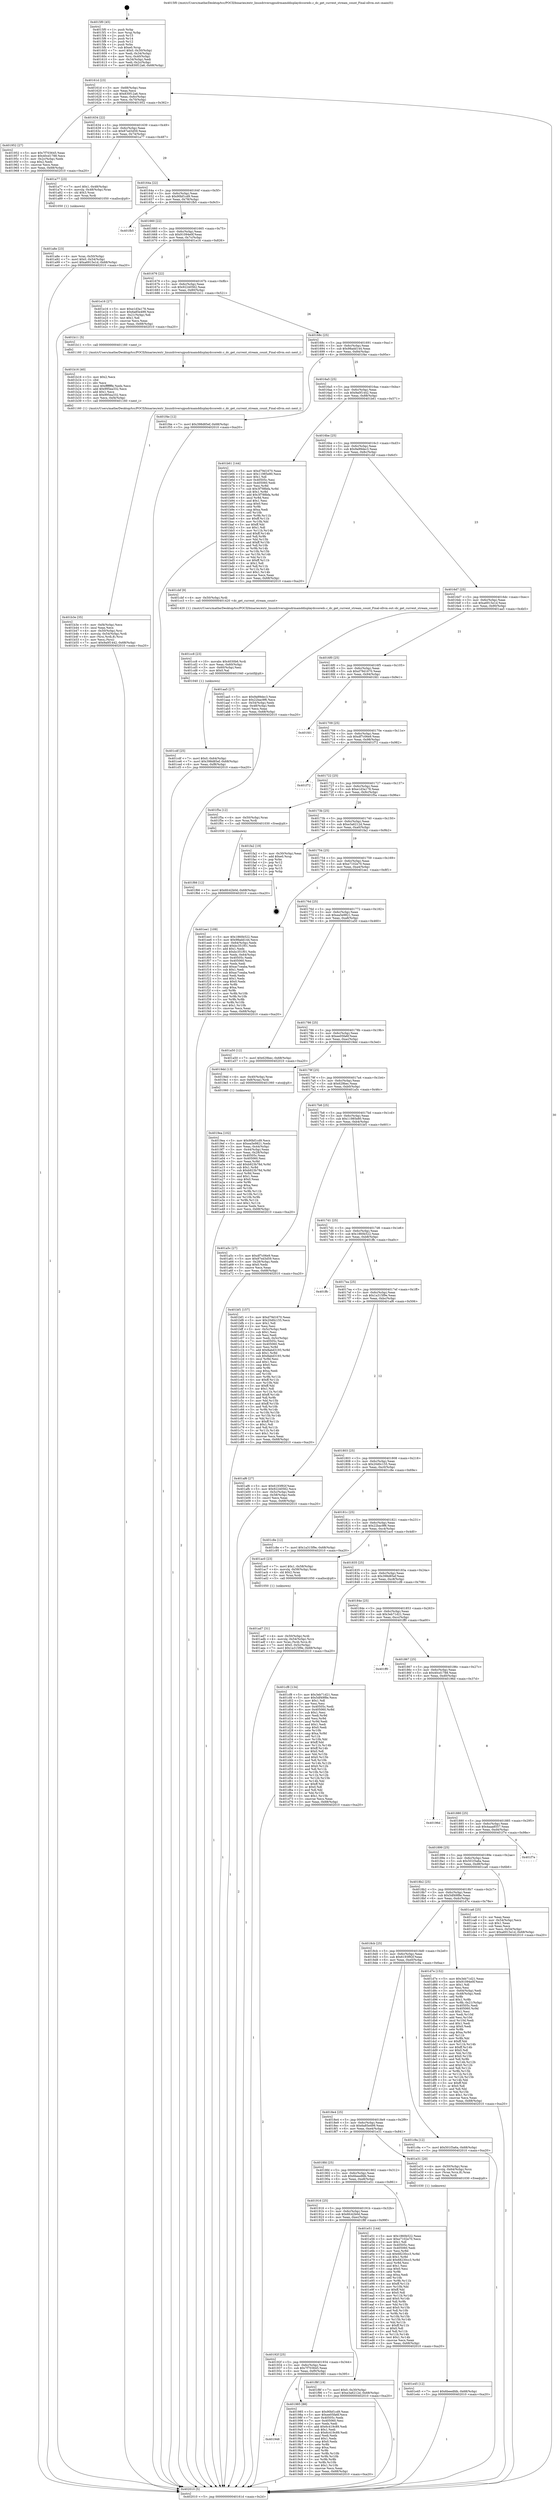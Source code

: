 digraph "0x4015f0" {
  label = "0x4015f0 (/mnt/c/Users/mathe/Desktop/tcc/POCII/binaries/extr_linuxdriversgpudrmamddisplaydccoredc.c_dc_get_current_stream_count_Final-ollvm.out::main(0))"
  labelloc = "t"
  node[shape=record]

  Entry [label="",width=0.3,height=0.3,shape=circle,fillcolor=black,style=filled]
  "0x40161d" [label="{
     0x40161d [23]\l
     | [instrs]\l
     &nbsp;&nbsp;0x40161d \<+3\>: mov -0x68(%rbp),%eax\l
     &nbsp;&nbsp;0x401620 \<+2\>: mov %eax,%ecx\l
     &nbsp;&nbsp;0x401622 \<+6\>: sub $0x830f12a6,%ecx\l
     &nbsp;&nbsp;0x401628 \<+3\>: mov %eax,-0x6c(%rbp)\l
     &nbsp;&nbsp;0x40162b \<+3\>: mov %ecx,-0x70(%rbp)\l
     &nbsp;&nbsp;0x40162e \<+6\>: je 0000000000401952 \<main+0x362\>\l
  }"]
  "0x401952" [label="{
     0x401952 [27]\l
     | [instrs]\l
     &nbsp;&nbsp;0x401952 \<+5\>: mov $0x7f703645,%eax\l
     &nbsp;&nbsp;0x401957 \<+5\>: mov $0x40cd1788,%ecx\l
     &nbsp;&nbsp;0x40195c \<+3\>: mov -0x2c(%rbp),%edx\l
     &nbsp;&nbsp;0x40195f \<+3\>: cmp $0x2,%edx\l
     &nbsp;&nbsp;0x401962 \<+3\>: cmovne %ecx,%eax\l
     &nbsp;&nbsp;0x401965 \<+3\>: mov %eax,-0x68(%rbp)\l
     &nbsp;&nbsp;0x401968 \<+5\>: jmp 0000000000402010 \<main+0xa20\>\l
  }"]
  "0x401634" [label="{
     0x401634 [22]\l
     | [instrs]\l
     &nbsp;&nbsp;0x401634 \<+5\>: jmp 0000000000401639 \<main+0x49\>\l
     &nbsp;&nbsp;0x401639 \<+3\>: mov -0x6c(%rbp),%eax\l
     &nbsp;&nbsp;0x40163c \<+5\>: sub $0x87ed3d59,%eax\l
     &nbsp;&nbsp;0x401641 \<+3\>: mov %eax,-0x74(%rbp)\l
     &nbsp;&nbsp;0x401644 \<+6\>: je 0000000000401a77 \<main+0x487\>\l
  }"]
  "0x402010" [label="{
     0x402010 [5]\l
     | [instrs]\l
     &nbsp;&nbsp;0x402010 \<+5\>: jmp 000000000040161d \<main+0x2d\>\l
  }"]
  "0x4015f0" [label="{
     0x4015f0 [45]\l
     | [instrs]\l
     &nbsp;&nbsp;0x4015f0 \<+1\>: push %rbp\l
     &nbsp;&nbsp;0x4015f1 \<+3\>: mov %rsp,%rbp\l
     &nbsp;&nbsp;0x4015f4 \<+2\>: push %r15\l
     &nbsp;&nbsp;0x4015f6 \<+2\>: push %r14\l
     &nbsp;&nbsp;0x4015f8 \<+2\>: push %r12\l
     &nbsp;&nbsp;0x4015fa \<+1\>: push %rbx\l
     &nbsp;&nbsp;0x4015fb \<+7\>: sub $0xe0,%rsp\l
     &nbsp;&nbsp;0x401602 \<+7\>: movl $0x0,-0x30(%rbp)\l
     &nbsp;&nbsp;0x401609 \<+3\>: mov %edi,-0x34(%rbp)\l
     &nbsp;&nbsp;0x40160c \<+4\>: mov %rsi,-0x40(%rbp)\l
     &nbsp;&nbsp;0x401610 \<+3\>: mov -0x34(%rbp),%edi\l
     &nbsp;&nbsp;0x401613 \<+3\>: mov %edi,-0x2c(%rbp)\l
     &nbsp;&nbsp;0x401616 \<+7\>: movl $0x830f12a6,-0x68(%rbp)\l
  }"]
  Exit [label="",width=0.3,height=0.3,shape=circle,fillcolor=black,style=filled,peripheries=2]
  "0x401a77" [label="{
     0x401a77 [23]\l
     | [instrs]\l
     &nbsp;&nbsp;0x401a77 \<+7\>: movl $0x1,-0x48(%rbp)\l
     &nbsp;&nbsp;0x401a7e \<+4\>: movslq -0x48(%rbp),%rax\l
     &nbsp;&nbsp;0x401a82 \<+4\>: shl $0x3,%rax\l
     &nbsp;&nbsp;0x401a86 \<+3\>: mov %rax,%rdi\l
     &nbsp;&nbsp;0x401a89 \<+5\>: call 0000000000401050 \<malloc@plt\>\l
     | [calls]\l
     &nbsp;&nbsp;0x401050 \{1\} (unknown)\l
  }"]
  "0x40164a" [label="{
     0x40164a [22]\l
     | [instrs]\l
     &nbsp;&nbsp;0x40164a \<+5\>: jmp 000000000040164f \<main+0x5f\>\l
     &nbsp;&nbsp;0x40164f \<+3\>: mov -0x6c(%rbp),%eax\l
     &nbsp;&nbsp;0x401652 \<+5\>: sub $0x90bf1cd9,%eax\l
     &nbsp;&nbsp;0x401657 \<+3\>: mov %eax,-0x78(%rbp)\l
     &nbsp;&nbsp;0x40165a \<+6\>: je 0000000000401fb5 \<main+0x9c5\>\l
  }"]
  "0x401f66" [label="{
     0x401f66 [12]\l
     | [instrs]\l
     &nbsp;&nbsp;0x401f66 \<+7\>: movl $0x6fc42b0d,-0x68(%rbp)\l
     &nbsp;&nbsp;0x401f6d \<+5\>: jmp 0000000000402010 \<main+0xa20\>\l
  }"]
  "0x401fb5" [label="{
     0x401fb5\l
  }", style=dashed]
  "0x401660" [label="{
     0x401660 [22]\l
     | [instrs]\l
     &nbsp;&nbsp;0x401660 \<+5\>: jmp 0000000000401665 \<main+0x75\>\l
     &nbsp;&nbsp;0x401665 \<+3\>: mov -0x6c(%rbp),%eax\l
     &nbsp;&nbsp;0x401668 \<+5\>: sub $0x91094e0f,%eax\l
     &nbsp;&nbsp;0x40166d \<+3\>: mov %eax,-0x7c(%rbp)\l
     &nbsp;&nbsp;0x401670 \<+6\>: je 0000000000401e16 \<main+0x826\>\l
  }"]
  "0x401e45" [label="{
     0x401e45 [12]\l
     | [instrs]\l
     &nbsp;&nbsp;0x401e45 \<+7\>: movl $0x6beedfdb,-0x68(%rbp)\l
     &nbsp;&nbsp;0x401e4c \<+5\>: jmp 0000000000402010 \<main+0xa20\>\l
  }"]
  "0x401e16" [label="{
     0x401e16 [27]\l
     | [instrs]\l
     &nbsp;&nbsp;0x401e16 \<+5\>: mov $0xe1d3a178,%eax\l
     &nbsp;&nbsp;0x401e1b \<+5\>: mov $0x6a85e499,%ecx\l
     &nbsp;&nbsp;0x401e20 \<+3\>: mov -0x21(%rbp),%dl\l
     &nbsp;&nbsp;0x401e23 \<+3\>: test $0x1,%dl\l
     &nbsp;&nbsp;0x401e26 \<+3\>: cmovne %ecx,%eax\l
     &nbsp;&nbsp;0x401e29 \<+3\>: mov %eax,-0x68(%rbp)\l
     &nbsp;&nbsp;0x401e2c \<+5\>: jmp 0000000000402010 \<main+0xa20\>\l
  }"]
  "0x401676" [label="{
     0x401676 [22]\l
     | [instrs]\l
     &nbsp;&nbsp;0x401676 \<+5\>: jmp 000000000040167b \<main+0x8b\>\l
     &nbsp;&nbsp;0x40167b \<+3\>: mov -0x6c(%rbp),%eax\l
     &nbsp;&nbsp;0x40167e \<+5\>: sub $0x92240562,%eax\l
     &nbsp;&nbsp;0x401683 \<+3\>: mov %eax,-0x80(%rbp)\l
     &nbsp;&nbsp;0x401686 \<+6\>: je 0000000000401b11 \<main+0x521\>\l
  }"]
  "0x401cdf" [label="{
     0x401cdf [25]\l
     | [instrs]\l
     &nbsp;&nbsp;0x401cdf \<+7\>: movl $0x0,-0x64(%rbp)\l
     &nbsp;&nbsp;0x401ce6 \<+7\>: movl $0x398d85ef,-0x68(%rbp)\l
     &nbsp;&nbsp;0x401ced \<+6\>: mov %eax,-0xf8(%rbp)\l
     &nbsp;&nbsp;0x401cf3 \<+5\>: jmp 0000000000402010 \<main+0xa20\>\l
  }"]
  "0x401b11" [label="{
     0x401b11 [5]\l
     | [instrs]\l
     &nbsp;&nbsp;0x401b11 \<+5\>: call 0000000000401160 \<next_i\>\l
     | [calls]\l
     &nbsp;&nbsp;0x401160 \{1\} (/mnt/c/Users/mathe/Desktop/tcc/POCII/binaries/extr_linuxdriversgpudrmamddisplaydccoredc.c_dc_get_current_stream_count_Final-ollvm.out::next_i)\l
  }"]
  "0x40168c" [label="{
     0x40168c [25]\l
     | [instrs]\l
     &nbsp;&nbsp;0x40168c \<+5\>: jmp 0000000000401691 \<main+0xa1\>\l
     &nbsp;&nbsp;0x401691 \<+3\>: mov -0x6c(%rbp),%eax\l
     &nbsp;&nbsp;0x401694 \<+5\>: sub $0x98add144,%eax\l
     &nbsp;&nbsp;0x401699 \<+6\>: mov %eax,-0x84(%rbp)\l
     &nbsp;&nbsp;0x40169f \<+6\>: je 0000000000401f4e \<main+0x95e\>\l
  }"]
  "0x401cc8" [label="{
     0x401cc8 [23]\l
     | [instrs]\l
     &nbsp;&nbsp;0x401cc8 \<+10\>: movabs $0x4030b6,%rdi\l
     &nbsp;&nbsp;0x401cd2 \<+3\>: mov %eax,-0x60(%rbp)\l
     &nbsp;&nbsp;0x401cd5 \<+3\>: mov -0x60(%rbp),%esi\l
     &nbsp;&nbsp;0x401cd8 \<+2\>: mov $0x0,%al\l
     &nbsp;&nbsp;0x401cda \<+5\>: call 0000000000401040 \<printf@plt\>\l
     | [calls]\l
     &nbsp;&nbsp;0x401040 \{1\} (unknown)\l
  }"]
  "0x401f4e" [label="{
     0x401f4e [12]\l
     | [instrs]\l
     &nbsp;&nbsp;0x401f4e \<+7\>: movl $0x398d85ef,-0x68(%rbp)\l
     &nbsp;&nbsp;0x401f55 \<+5\>: jmp 0000000000402010 \<main+0xa20\>\l
  }"]
  "0x4016a5" [label="{
     0x4016a5 [25]\l
     | [instrs]\l
     &nbsp;&nbsp;0x4016a5 \<+5\>: jmp 00000000004016aa \<main+0xba\>\l
     &nbsp;&nbsp;0x4016aa \<+3\>: mov -0x6c(%rbp),%eax\l
     &nbsp;&nbsp;0x4016ad \<+5\>: sub $0x9a0f1442,%eax\l
     &nbsp;&nbsp;0x4016b2 \<+6\>: mov %eax,-0x88(%rbp)\l
     &nbsp;&nbsp;0x4016b8 \<+6\>: je 0000000000401b61 \<main+0x571\>\l
  }"]
  "0x401b3e" [label="{
     0x401b3e [35]\l
     | [instrs]\l
     &nbsp;&nbsp;0x401b3e \<+6\>: mov -0xf4(%rbp),%ecx\l
     &nbsp;&nbsp;0x401b44 \<+3\>: imul %eax,%ecx\l
     &nbsp;&nbsp;0x401b47 \<+4\>: mov -0x50(%rbp),%rsi\l
     &nbsp;&nbsp;0x401b4b \<+4\>: movslq -0x54(%rbp),%rdi\l
     &nbsp;&nbsp;0x401b4f \<+4\>: mov (%rsi,%rdi,8),%rsi\l
     &nbsp;&nbsp;0x401b53 \<+2\>: mov %ecx,(%rsi)\l
     &nbsp;&nbsp;0x401b55 \<+7\>: movl $0x9a0f1442,-0x68(%rbp)\l
     &nbsp;&nbsp;0x401b5c \<+5\>: jmp 0000000000402010 \<main+0xa20\>\l
  }"]
  "0x401b61" [label="{
     0x401b61 [144]\l
     | [instrs]\l
     &nbsp;&nbsp;0x401b61 \<+5\>: mov $0xd79d1670,%eax\l
     &nbsp;&nbsp;0x401b66 \<+5\>: mov $0x11985e80,%ecx\l
     &nbsp;&nbsp;0x401b6b \<+2\>: mov $0x1,%dl\l
     &nbsp;&nbsp;0x401b6d \<+7\>: mov 0x40505c,%esi\l
     &nbsp;&nbsp;0x401b74 \<+7\>: mov 0x405060,%edi\l
     &nbsp;&nbsp;0x401b7b \<+3\>: mov %esi,%r8d\l
     &nbsp;&nbsp;0x401b7e \<+7\>: sub $0x3f788bfa,%r8d\l
     &nbsp;&nbsp;0x401b85 \<+4\>: sub $0x1,%r8d\l
     &nbsp;&nbsp;0x401b89 \<+7\>: add $0x3f788bfa,%r8d\l
     &nbsp;&nbsp;0x401b90 \<+4\>: imul %r8d,%esi\l
     &nbsp;&nbsp;0x401b94 \<+3\>: and $0x1,%esi\l
     &nbsp;&nbsp;0x401b97 \<+3\>: cmp $0x0,%esi\l
     &nbsp;&nbsp;0x401b9a \<+4\>: sete %r9b\l
     &nbsp;&nbsp;0x401b9e \<+3\>: cmp $0xa,%edi\l
     &nbsp;&nbsp;0x401ba1 \<+4\>: setl %r10b\l
     &nbsp;&nbsp;0x401ba5 \<+3\>: mov %r9b,%r11b\l
     &nbsp;&nbsp;0x401ba8 \<+4\>: xor $0xff,%r11b\l
     &nbsp;&nbsp;0x401bac \<+3\>: mov %r10b,%bl\l
     &nbsp;&nbsp;0x401baf \<+3\>: xor $0xff,%bl\l
     &nbsp;&nbsp;0x401bb2 \<+3\>: xor $0x1,%dl\l
     &nbsp;&nbsp;0x401bb5 \<+3\>: mov %r11b,%r14b\l
     &nbsp;&nbsp;0x401bb8 \<+4\>: and $0xff,%r14b\l
     &nbsp;&nbsp;0x401bbc \<+3\>: and %dl,%r9b\l
     &nbsp;&nbsp;0x401bbf \<+3\>: mov %bl,%r15b\l
     &nbsp;&nbsp;0x401bc2 \<+4\>: and $0xff,%r15b\l
     &nbsp;&nbsp;0x401bc6 \<+3\>: and %dl,%r10b\l
     &nbsp;&nbsp;0x401bc9 \<+3\>: or %r9b,%r14b\l
     &nbsp;&nbsp;0x401bcc \<+3\>: or %r10b,%r15b\l
     &nbsp;&nbsp;0x401bcf \<+3\>: xor %r15b,%r14b\l
     &nbsp;&nbsp;0x401bd2 \<+3\>: or %bl,%r11b\l
     &nbsp;&nbsp;0x401bd5 \<+4\>: xor $0xff,%r11b\l
     &nbsp;&nbsp;0x401bd9 \<+3\>: or $0x1,%dl\l
     &nbsp;&nbsp;0x401bdc \<+3\>: and %dl,%r11b\l
     &nbsp;&nbsp;0x401bdf \<+3\>: or %r11b,%r14b\l
     &nbsp;&nbsp;0x401be2 \<+4\>: test $0x1,%r14b\l
     &nbsp;&nbsp;0x401be6 \<+3\>: cmovne %ecx,%eax\l
     &nbsp;&nbsp;0x401be9 \<+3\>: mov %eax,-0x68(%rbp)\l
     &nbsp;&nbsp;0x401bec \<+5\>: jmp 0000000000402010 \<main+0xa20\>\l
  }"]
  "0x4016be" [label="{
     0x4016be [25]\l
     | [instrs]\l
     &nbsp;&nbsp;0x4016be \<+5\>: jmp 00000000004016c3 \<main+0xd3\>\l
     &nbsp;&nbsp;0x4016c3 \<+3\>: mov -0x6c(%rbp),%eax\l
     &nbsp;&nbsp;0x4016c6 \<+5\>: sub $0x9a99dec3,%eax\l
     &nbsp;&nbsp;0x4016cb \<+6\>: mov %eax,-0x8c(%rbp)\l
     &nbsp;&nbsp;0x4016d1 \<+6\>: je 0000000000401cbf \<main+0x6cf\>\l
  }"]
  "0x401b16" [label="{
     0x401b16 [40]\l
     | [instrs]\l
     &nbsp;&nbsp;0x401b16 \<+5\>: mov $0x2,%ecx\l
     &nbsp;&nbsp;0x401b1b \<+1\>: cltd\l
     &nbsp;&nbsp;0x401b1c \<+2\>: idiv %ecx\l
     &nbsp;&nbsp;0x401b1e \<+6\>: imul $0xfffffffe,%edx,%ecx\l
     &nbsp;&nbsp;0x401b24 \<+6\>: add $0x995ea332,%ecx\l
     &nbsp;&nbsp;0x401b2a \<+3\>: add $0x1,%ecx\l
     &nbsp;&nbsp;0x401b2d \<+6\>: sub $0x995ea332,%ecx\l
     &nbsp;&nbsp;0x401b33 \<+6\>: mov %ecx,-0xf4(%rbp)\l
     &nbsp;&nbsp;0x401b39 \<+5\>: call 0000000000401160 \<next_i\>\l
     | [calls]\l
     &nbsp;&nbsp;0x401160 \{1\} (/mnt/c/Users/mathe/Desktop/tcc/POCII/binaries/extr_linuxdriversgpudrmamddisplaydccoredc.c_dc_get_current_stream_count_Final-ollvm.out::next_i)\l
  }"]
  "0x401cbf" [label="{
     0x401cbf [9]\l
     | [instrs]\l
     &nbsp;&nbsp;0x401cbf \<+4\>: mov -0x50(%rbp),%rdi\l
     &nbsp;&nbsp;0x401cc3 \<+5\>: call 0000000000401420 \<dc_get_current_stream_count\>\l
     | [calls]\l
     &nbsp;&nbsp;0x401420 \{1\} (/mnt/c/Users/mathe/Desktop/tcc/POCII/binaries/extr_linuxdriversgpudrmamddisplaydccoredc.c_dc_get_current_stream_count_Final-ollvm.out::dc_get_current_stream_count)\l
  }"]
  "0x4016d7" [label="{
     0x4016d7 [25]\l
     | [instrs]\l
     &nbsp;&nbsp;0x4016d7 \<+5\>: jmp 00000000004016dc \<main+0xec\>\l
     &nbsp;&nbsp;0x4016dc \<+3\>: mov -0x6c(%rbp),%eax\l
     &nbsp;&nbsp;0x4016df \<+5\>: sub $0xa6915e1d,%eax\l
     &nbsp;&nbsp;0x4016e4 \<+6\>: mov %eax,-0x90(%rbp)\l
     &nbsp;&nbsp;0x4016ea \<+6\>: je 0000000000401aa5 \<main+0x4b5\>\l
  }"]
  "0x401ad7" [label="{
     0x401ad7 [31]\l
     | [instrs]\l
     &nbsp;&nbsp;0x401ad7 \<+4\>: mov -0x50(%rbp),%rdi\l
     &nbsp;&nbsp;0x401adb \<+4\>: movslq -0x54(%rbp),%rcx\l
     &nbsp;&nbsp;0x401adf \<+4\>: mov %rax,(%rdi,%rcx,8)\l
     &nbsp;&nbsp;0x401ae3 \<+7\>: movl $0x0,-0x5c(%rbp)\l
     &nbsp;&nbsp;0x401aea \<+7\>: movl $0x1a315f9e,-0x68(%rbp)\l
     &nbsp;&nbsp;0x401af1 \<+5\>: jmp 0000000000402010 \<main+0xa20\>\l
  }"]
  "0x401aa5" [label="{
     0x401aa5 [27]\l
     | [instrs]\l
     &nbsp;&nbsp;0x401aa5 \<+5\>: mov $0x9a99dec3,%eax\l
     &nbsp;&nbsp;0x401aaa \<+5\>: mov $0x22bac9f6,%ecx\l
     &nbsp;&nbsp;0x401aaf \<+3\>: mov -0x54(%rbp),%edx\l
     &nbsp;&nbsp;0x401ab2 \<+3\>: cmp -0x48(%rbp),%edx\l
     &nbsp;&nbsp;0x401ab5 \<+3\>: cmovl %ecx,%eax\l
     &nbsp;&nbsp;0x401ab8 \<+3\>: mov %eax,-0x68(%rbp)\l
     &nbsp;&nbsp;0x401abb \<+5\>: jmp 0000000000402010 \<main+0xa20\>\l
  }"]
  "0x4016f0" [label="{
     0x4016f0 [25]\l
     | [instrs]\l
     &nbsp;&nbsp;0x4016f0 \<+5\>: jmp 00000000004016f5 \<main+0x105\>\l
     &nbsp;&nbsp;0x4016f5 \<+3\>: mov -0x6c(%rbp),%eax\l
     &nbsp;&nbsp;0x4016f8 \<+5\>: sub $0xd79d1670,%eax\l
     &nbsp;&nbsp;0x4016fd \<+6\>: mov %eax,-0x94(%rbp)\l
     &nbsp;&nbsp;0x401703 \<+6\>: je 0000000000401fd1 \<main+0x9e1\>\l
  }"]
  "0x401a8e" [label="{
     0x401a8e [23]\l
     | [instrs]\l
     &nbsp;&nbsp;0x401a8e \<+4\>: mov %rax,-0x50(%rbp)\l
     &nbsp;&nbsp;0x401a92 \<+7\>: movl $0x0,-0x54(%rbp)\l
     &nbsp;&nbsp;0x401a99 \<+7\>: movl $0xa6915e1d,-0x68(%rbp)\l
     &nbsp;&nbsp;0x401aa0 \<+5\>: jmp 0000000000402010 \<main+0xa20\>\l
  }"]
  "0x401fd1" [label="{
     0x401fd1\l
  }", style=dashed]
  "0x401709" [label="{
     0x401709 [25]\l
     | [instrs]\l
     &nbsp;&nbsp;0x401709 \<+5\>: jmp 000000000040170e \<main+0x11e\>\l
     &nbsp;&nbsp;0x40170e \<+3\>: mov -0x6c(%rbp),%eax\l
     &nbsp;&nbsp;0x401711 \<+5\>: sub $0xdf7c06e9,%eax\l
     &nbsp;&nbsp;0x401716 \<+6\>: mov %eax,-0x98(%rbp)\l
     &nbsp;&nbsp;0x40171c \<+6\>: je 0000000000401f72 \<main+0x982\>\l
  }"]
  "0x4019ea" [label="{
     0x4019ea [102]\l
     | [instrs]\l
     &nbsp;&nbsp;0x4019ea \<+5\>: mov $0x90bf1cd9,%ecx\l
     &nbsp;&nbsp;0x4019ef \<+5\>: mov $0xea5e9821,%edx\l
     &nbsp;&nbsp;0x4019f4 \<+3\>: mov %eax,-0x44(%rbp)\l
     &nbsp;&nbsp;0x4019f7 \<+3\>: mov -0x44(%rbp),%eax\l
     &nbsp;&nbsp;0x4019fa \<+3\>: mov %eax,-0x28(%rbp)\l
     &nbsp;&nbsp;0x4019fd \<+7\>: mov 0x40505c,%eax\l
     &nbsp;&nbsp;0x401a04 \<+7\>: mov 0x405060,%esi\l
     &nbsp;&nbsp;0x401a0b \<+3\>: mov %eax,%r8d\l
     &nbsp;&nbsp;0x401a0e \<+7\>: add $0xb923b78d,%r8d\l
     &nbsp;&nbsp;0x401a15 \<+4\>: sub $0x1,%r8d\l
     &nbsp;&nbsp;0x401a19 \<+7\>: sub $0xb923b78d,%r8d\l
     &nbsp;&nbsp;0x401a20 \<+4\>: imul %r8d,%eax\l
     &nbsp;&nbsp;0x401a24 \<+3\>: and $0x1,%eax\l
     &nbsp;&nbsp;0x401a27 \<+3\>: cmp $0x0,%eax\l
     &nbsp;&nbsp;0x401a2a \<+4\>: sete %r9b\l
     &nbsp;&nbsp;0x401a2e \<+3\>: cmp $0xa,%esi\l
     &nbsp;&nbsp;0x401a31 \<+4\>: setl %r10b\l
     &nbsp;&nbsp;0x401a35 \<+3\>: mov %r9b,%r11b\l
     &nbsp;&nbsp;0x401a38 \<+3\>: and %r10b,%r11b\l
     &nbsp;&nbsp;0x401a3b \<+3\>: xor %r10b,%r9b\l
     &nbsp;&nbsp;0x401a3e \<+3\>: or %r9b,%r11b\l
     &nbsp;&nbsp;0x401a41 \<+4\>: test $0x1,%r11b\l
     &nbsp;&nbsp;0x401a45 \<+3\>: cmovne %edx,%ecx\l
     &nbsp;&nbsp;0x401a48 \<+3\>: mov %ecx,-0x68(%rbp)\l
     &nbsp;&nbsp;0x401a4b \<+5\>: jmp 0000000000402010 \<main+0xa20\>\l
  }"]
  "0x401f72" [label="{
     0x401f72\l
  }", style=dashed]
  "0x401722" [label="{
     0x401722 [25]\l
     | [instrs]\l
     &nbsp;&nbsp;0x401722 \<+5\>: jmp 0000000000401727 \<main+0x137\>\l
     &nbsp;&nbsp;0x401727 \<+3\>: mov -0x6c(%rbp),%eax\l
     &nbsp;&nbsp;0x40172a \<+5\>: sub $0xe1d3a178,%eax\l
     &nbsp;&nbsp;0x40172f \<+6\>: mov %eax,-0x9c(%rbp)\l
     &nbsp;&nbsp;0x401735 \<+6\>: je 0000000000401f5a \<main+0x96a\>\l
  }"]
  "0x401948" [label="{
     0x401948\l
  }", style=dashed]
  "0x401f5a" [label="{
     0x401f5a [12]\l
     | [instrs]\l
     &nbsp;&nbsp;0x401f5a \<+4\>: mov -0x50(%rbp),%rax\l
     &nbsp;&nbsp;0x401f5e \<+3\>: mov %rax,%rdi\l
     &nbsp;&nbsp;0x401f61 \<+5\>: call 0000000000401030 \<free@plt\>\l
     | [calls]\l
     &nbsp;&nbsp;0x401030 \{1\} (unknown)\l
  }"]
  "0x40173b" [label="{
     0x40173b [25]\l
     | [instrs]\l
     &nbsp;&nbsp;0x40173b \<+5\>: jmp 0000000000401740 \<main+0x150\>\l
     &nbsp;&nbsp;0x401740 \<+3\>: mov -0x6c(%rbp),%eax\l
     &nbsp;&nbsp;0x401743 \<+5\>: sub $0xe3a6212d,%eax\l
     &nbsp;&nbsp;0x401748 \<+6\>: mov %eax,-0xa0(%rbp)\l
     &nbsp;&nbsp;0x40174e \<+6\>: je 0000000000401fa2 \<main+0x9b2\>\l
  }"]
  "0x401985" [label="{
     0x401985 [88]\l
     | [instrs]\l
     &nbsp;&nbsp;0x401985 \<+5\>: mov $0x90bf1cd9,%eax\l
     &nbsp;&nbsp;0x40198a \<+5\>: mov $0xee05fa6f,%ecx\l
     &nbsp;&nbsp;0x40198f \<+7\>: mov 0x40505c,%edx\l
     &nbsp;&nbsp;0x401996 \<+7\>: mov 0x405060,%esi\l
     &nbsp;&nbsp;0x40199d \<+2\>: mov %edx,%edi\l
     &nbsp;&nbsp;0x40199f \<+6\>: add $0x6c419c89,%edi\l
     &nbsp;&nbsp;0x4019a5 \<+3\>: sub $0x1,%edi\l
     &nbsp;&nbsp;0x4019a8 \<+6\>: sub $0x6c419c89,%edi\l
     &nbsp;&nbsp;0x4019ae \<+3\>: imul %edi,%edx\l
     &nbsp;&nbsp;0x4019b1 \<+3\>: and $0x1,%edx\l
     &nbsp;&nbsp;0x4019b4 \<+3\>: cmp $0x0,%edx\l
     &nbsp;&nbsp;0x4019b7 \<+4\>: sete %r8b\l
     &nbsp;&nbsp;0x4019bb \<+3\>: cmp $0xa,%esi\l
     &nbsp;&nbsp;0x4019be \<+4\>: setl %r9b\l
     &nbsp;&nbsp;0x4019c2 \<+3\>: mov %r8b,%r10b\l
     &nbsp;&nbsp;0x4019c5 \<+3\>: and %r9b,%r10b\l
     &nbsp;&nbsp;0x4019c8 \<+3\>: xor %r9b,%r8b\l
     &nbsp;&nbsp;0x4019cb \<+3\>: or %r8b,%r10b\l
     &nbsp;&nbsp;0x4019ce \<+4\>: test $0x1,%r10b\l
     &nbsp;&nbsp;0x4019d2 \<+3\>: cmovne %ecx,%eax\l
     &nbsp;&nbsp;0x4019d5 \<+3\>: mov %eax,-0x68(%rbp)\l
     &nbsp;&nbsp;0x4019d8 \<+5\>: jmp 0000000000402010 \<main+0xa20\>\l
  }"]
  "0x401fa2" [label="{
     0x401fa2 [19]\l
     | [instrs]\l
     &nbsp;&nbsp;0x401fa2 \<+3\>: mov -0x30(%rbp),%eax\l
     &nbsp;&nbsp;0x401fa5 \<+7\>: add $0xe0,%rsp\l
     &nbsp;&nbsp;0x401fac \<+1\>: pop %rbx\l
     &nbsp;&nbsp;0x401fad \<+2\>: pop %r12\l
     &nbsp;&nbsp;0x401faf \<+2\>: pop %r14\l
     &nbsp;&nbsp;0x401fb1 \<+2\>: pop %r15\l
     &nbsp;&nbsp;0x401fb3 \<+1\>: pop %rbp\l
     &nbsp;&nbsp;0x401fb4 \<+1\>: ret\l
  }"]
  "0x401754" [label="{
     0x401754 [25]\l
     | [instrs]\l
     &nbsp;&nbsp;0x401754 \<+5\>: jmp 0000000000401759 \<main+0x169\>\l
     &nbsp;&nbsp;0x401759 \<+3\>: mov -0x6c(%rbp),%eax\l
     &nbsp;&nbsp;0x40175c \<+5\>: sub $0xe7102e70,%eax\l
     &nbsp;&nbsp;0x401761 \<+6\>: mov %eax,-0xa4(%rbp)\l
     &nbsp;&nbsp;0x401767 \<+6\>: je 0000000000401ee1 \<main+0x8f1\>\l
  }"]
  "0x40192f" [label="{
     0x40192f [25]\l
     | [instrs]\l
     &nbsp;&nbsp;0x40192f \<+5\>: jmp 0000000000401934 \<main+0x344\>\l
     &nbsp;&nbsp;0x401934 \<+3\>: mov -0x6c(%rbp),%eax\l
     &nbsp;&nbsp;0x401937 \<+5\>: sub $0x7f703645,%eax\l
     &nbsp;&nbsp;0x40193c \<+6\>: mov %eax,-0xf0(%rbp)\l
     &nbsp;&nbsp;0x401942 \<+6\>: je 0000000000401985 \<main+0x395\>\l
  }"]
  "0x401ee1" [label="{
     0x401ee1 [109]\l
     | [instrs]\l
     &nbsp;&nbsp;0x401ee1 \<+5\>: mov $0x1860b522,%eax\l
     &nbsp;&nbsp;0x401ee6 \<+5\>: mov $0x98add144,%ecx\l
     &nbsp;&nbsp;0x401eeb \<+3\>: mov -0x64(%rbp),%edx\l
     &nbsp;&nbsp;0x401eee \<+6\>: add $0xbc351f01,%edx\l
     &nbsp;&nbsp;0x401ef4 \<+3\>: add $0x1,%edx\l
     &nbsp;&nbsp;0x401ef7 \<+6\>: sub $0xbc351f01,%edx\l
     &nbsp;&nbsp;0x401efd \<+3\>: mov %edx,-0x64(%rbp)\l
     &nbsp;&nbsp;0x401f00 \<+7\>: mov 0x40505c,%edx\l
     &nbsp;&nbsp;0x401f07 \<+7\>: mov 0x405060,%esi\l
     &nbsp;&nbsp;0x401f0e \<+2\>: mov %edx,%edi\l
     &nbsp;&nbsp;0x401f10 \<+6\>: add $0xac7ceaba,%edi\l
     &nbsp;&nbsp;0x401f16 \<+3\>: sub $0x1,%edi\l
     &nbsp;&nbsp;0x401f19 \<+6\>: sub $0xac7ceaba,%edi\l
     &nbsp;&nbsp;0x401f1f \<+3\>: imul %edi,%edx\l
     &nbsp;&nbsp;0x401f22 \<+3\>: and $0x1,%edx\l
     &nbsp;&nbsp;0x401f25 \<+3\>: cmp $0x0,%edx\l
     &nbsp;&nbsp;0x401f28 \<+4\>: sete %r8b\l
     &nbsp;&nbsp;0x401f2c \<+3\>: cmp $0xa,%esi\l
     &nbsp;&nbsp;0x401f2f \<+4\>: setl %r9b\l
     &nbsp;&nbsp;0x401f33 \<+3\>: mov %r8b,%r10b\l
     &nbsp;&nbsp;0x401f36 \<+3\>: and %r9b,%r10b\l
     &nbsp;&nbsp;0x401f39 \<+3\>: xor %r9b,%r8b\l
     &nbsp;&nbsp;0x401f3c \<+3\>: or %r8b,%r10b\l
     &nbsp;&nbsp;0x401f3f \<+4\>: test $0x1,%r10b\l
     &nbsp;&nbsp;0x401f43 \<+3\>: cmovne %ecx,%eax\l
     &nbsp;&nbsp;0x401f46 \<+3\>: mov %eax,-0x68(%rbp)\l
     &nbsp;&nbsp;0x401f49 \<+5\>: jmp 0000000000402010 \<main+0xa20\>\l
  }"]
  "0x40176d" [label="{
     0x40176d [25]\l
     | [instrs]\l
     &nbsp;&nbsp;0x40176d \<+5\>: jmp 0000000000401772 \<main+0x182\>\l
     &nbsp;&nbsp;0x401772 \<+3\>: mov -0x6c(%rbp),%eax\l
     &nbsp;&nbsp;0x401775 \<+5\>: sub $0xea5e9821,%eax\l
     &nbsp;&nbsp;0x40177a \<+6\>: mov %eax,-0xa8(%rbp)\l
     &nbsp;&nbsp;0x401780 \<+6\>: je 0000000000401a50 \<main+0x460\>\l
  }"]
  "0x401f8f" [label="{
     0x401f8f [19]\l
     | [instrs]\l
     &nbsp;&nbsp;0x401f8f \<+7\>: movl $0x0,-0x30(%rbp)\l
     &nbsp;&nbsp;0x401f96 \<+7\>: movl $0xe3a6212d,-0x68(%rbp)\l
     &nbsp;&nbsp;0x401f9d \<+5\>: jmp 0000000000402010 \<main+0xa20\>\l
  }"]
  "0x401a50" [label="{
     0x401a50 [12]\l
     | [instrs]\l
     &nbsp;&nbsp;0x401a50 \<+7\>: movl $0x629bec,-0x68(%rbp)\l
     &nbsp;&nbsp;0x401a57 \<+5\>: jmp 0000000000402010 \<main+0xa20\>\l
  }"]
  "0x401786" [label="{
     0x401786 [25]\l
     | [instrs]\l
     &nbsp;&nbsp;0x401786 \<+5\>: jmp 000000000040178b \<main+0x19b\>\l
     &nbsp;&nbsp;0x40178b \<+3\>: mov -0x6c(%rbp),%eax\l
     &nbsp;&nbsp;0x40178e \<+5\>: sub $0xee05fa6f,%eax\l
     &nbsp;&nbsp;0x401793 \<+6\>: mov %eax,-0xac(%rbp)\l
     &nbsp;&nbsp;0x401799 \<+6\>: je 00000000004019dd \<main+0x3ed\>\l
  }"]
  "0x401916" [label="{
     0x401916 [25]\l
     | [instrs]\l
     &nbsp;&nbsp;0x401916 \<+5\>: jmp 000000000040191b \<main+0x32b\>\l
     &nbsp;&nbsp;0x40191b \<+3\>: mov -0x6c(%rbp),%eax\l
     &nbsp;&nbsp;0x40191e \<+5\>: sub $0x6fc42b0d,%eax\l
     &nbsp;&nbsp;0x401923 \<+6\>: mov %eax,-0xec(%rbp)\l
     &nbsp;&nbsp;0x401929 \<+6\>: je 0000000000401f8f \<main+0x99f\>\l
  }"]
  "0x4019dd" [label="{
     0x4019dd [13]\l
     | [instrs]\l
     &nbsp;&nbsp;0x4019dd \<+4\>: mov -0x40(%rbp),%rax\l
     &nbsp;&nbsp;0x4019e1 \<+4\>: mov 0x8(%rax),%rdi\l
     &nbsp;&nbsp;0x4019e5 \<+5\>: call 0000000000401060 \<atoi@plt\>\l
     | [calls]\l
     &nbsp;&nbsp;0x401060 \{1\} (unknown)\l
  }"]
  "0x40179f" [label="{
     0x40179f [25]\l
     | [instrs]\l
     &nbsp;&nbsp;0x40179f \<+5\>: jmp 00000000004017a4 \<main+0x1b4\>\l
     &nbsp;&nbsp;0x4017a4 \<+3\>: mov -0x6c(%rbp),%eax\l
     &nbsp;&nbsp;0x4017a7 \<+5\>: sub $0x629bec,%eax\l
     &nbsp;&nbsp;0x4017ac \<+6\>: mov %eax,-0xb0(%rbp)\l
     &nbsp;&nbsp;0x4017b2 \<+6\>: je 0000000000401a5c \<main+0x46c\>\l
  }"]
  "0x401e51" [label="{
     0x401e51 [144]\l
     | [instrs]\l
     &nbsp;&nbsp;0x401e51 \<+5\>: mov $0x1860b522,%eax\l
     &nbsp;&nbsp;0x401e56 \<+5\>: mov $0xe7102e70,%ecx\l
     &nbsp;&nbsp;0x401e5b \<+2\>: mov $0x1,%dl\l
     &nbsp;&nbsp;0x401e5d \<+7\>: mov 0x40505c,%esi\l
     &nbsp;&nbsp;0x401e64 \<+7\>: mov 0x405060,%edi\l
     &nbsp;&nbsp;0x401e6b \<+3\>: mov %esi,%r8d\l
     &nbsp;&nbsp;0x401e6e \<+7\>: sub $0x68230cc3,%r8d\l
     &nbsp;&nbsp;0x401e75 \<+4\>: sub $0x1,%r8d\l
     &nbsp;&nbsp;0x401e79 \<+7\>: add $0x68230cc3,%r8d\l
     &nbsp;&nbsp;0x401e80 \<+4\>: imul %r8d,%esi\l
     &nbsp;&nbsp;0x401e84 \<+3\>: and $0x1,%esi\l
     &nbsp;&nbsp;0x401e87 \<+3\>: cmp $0x0,%esi\l
     &nbsp;&nbsp;0x401e8a \<+4\>: sete %r9b\l
     &nbsp;&nbsp;0x401e8e \<+3\>: cmp $0xa,%edi\l
     &nbsp;&nbsp;0x401e91 \<+4\>: setl %r10b\l
     &nbsp;&nbsp;0x401e95 \<+3\>: mov %r9b,%r11b\l
     &nbsp;&nbsp;0x401e98 \<+4\>: xor $0xff,%r11b\l
     &nbsp;&nbsp;0x401e9c \<+3\>: mov %r10b,%bl\l
     &nbsp;&nbsp;0x401e9f \<+3\>: xor $0xff,%bl\l
     &nbsp;&nbsp;0x401ea2 \<+3\>: xor $0x0,%dl\l
     &nbsp;&nbsp;0x401ea5 \<+3\>: mov %r11b,%r14b\l
     &nbsp;&nbsp;0x401ea8 \<+4\>: and $0x0,%r14b\l
     &nbsp;&nbsp;0x401eac \<+3\>: and %dl,%r9b\l
     &nbsp;&nbsp;0x401eaf \<+3\>: mov %bl,%r15b\l
     &nbsp;&nbsp;0x401eb2 \<+4\>: and $0x0,%r15b\l
     &nbsp;&nbsp;0x401eb6 \<+3\>: and %dl,%r10b\l
     &nbsp;&nbsp;0x401eb9 \<+3\>: or %r9b,%r14b\l
     &nbsp;&nbsp;0x401ebc \<+3\>: or %r10b,%r15b\l
     &nbsp;&nbsp;0x401ebf \<+3\>: xor %r15b,%r14b\l
     &nbsp;&nbsp;0x401ec2 \<+3\>: or %bl,%r11b\l
     &nbsp;&nbsp;0x401ec5 \<+4\>: xor $0xff,%r11b\l
     &nbsp;&nbsp;0x401ec9 \<+3\>: or $0x0,%dl\l
     &nbsp;&nbsp;0x401ecc \<+3\>: and %dl,%r11b\l
     &nbsp;&nbsp;0x401ecf \<+3\>: or %r11b,%r14b\l
     &nbsp;&nbsp;0x401ed2 \<+4\>: test $0x1,%r14b\l
     &nbsp;&nbsp;0x401ed6 \<+3\>: cmovne %ecx,%eax\l
     &nbsp;&nbsp;0x401ed9 \<+3\>: mov %eax,-0x68(%rbp)\l
     &nbsp;&nbsp;0x401edc \<+5\>: jmp 0000000000402010 \<main+0xa20\>\l
  }"]
  "0x401a5c" [label="{
     0x401a5c [27]\l
     | [instrs]\l
     &nbsp;&nbsp;0x401a5c \<+5\>: mov $0xdf7c06e9,%eax\l
     &nbsp;&nbsp;0x401a61 \<+5\>: mov $0x87ed3d59,%ecx\l
     &nbsp;&nbsp;0x401a66 \<+3\>: mov -0x28(%rbp),%edx\l
     &nbsp;&nbsp;0x401a69 \<+3\>: cmp $0x0,%edx\l
     &nbsp;&nbsp;0x401a6c \<+3\>: cmove %ecx,%eax\l
     &nbsp;&nbsp;0x401a6f \<+3\>: mov %eax,-0x68(%rbp)\l
     &nbsp;&nbsp;0x401a72 \<+5\>: jmp 0000000000402010 \<main+0xa20\>\l
  }"]
  "0x4017b8" [label="{
     0x4017b8 [25]\l
     | [instrs]\l
     &nbsp;&nbsp;0x4017b8 \<+5\>: jmp 00000000004017bd \<main+0x1cd\>\l
     &nbsp;&nbsp;0x4017bd \<+3\>: mov -0x6c(%rbp),%eax\l
     &nbsp;&nbsp;0x4017c0 \<+5\>: sub $0x11985e80,%eax\l
     &nbsp;&nbsp;0x4017c5 \<+6\>: mov %eax,-0xb4(%rbp)\l
     &nbsp;&nbsp;0x4017cb \<+6\>: je 0000000000401bf1 \<main+0x601\>\l
  }"]
  "0x4018fd" [label="{
     0x4018fd [25]\l
     | [instrs]\l
     &nbsp;&nbsp;0x4018fd \<+5\>: jmp 0000000000401902 \<main+0x312\>\l
     &nbsp;&nbsp;0x401902 \<+3\>: mov -0x6c(%rbp),%eax\l
     &nbsp;&nbsp;0x401905 \<+5\>: sub $0x6beedfdb,%eax\l
     &nbsp;&nbsp;0x40190a \<+6\>: mov %eax,-0xe8(%rbp)\l
     &nbsp;&nbsp;0x401910 \<+6\>: je 0000000000401e51 \<main+0x861\>\l
  }"]
  "0x401bf1" [label="{
     0x401bf1 [157]\l
     | [instrs]\l
     &nbsp;&nbsp;0x401bf1 \<+5\>: mov $0xd79d1670,%eax\l
     &nbsp;&nbsp;0x401bf6 \<+5\>: mov $0x20d0c155,%ecx\l
     &nbsp;&nbsp;0x401bfb \<+2\>: mov $0x1,%dl\l
     &nbsp;&nbsp;0x401bfd \<+2\>: xor %esi,%esi\l
     &nbsp;&nbsp;0x401bff \<+3\>: mov -0x5c(%rbp),%edi\l
     &nbsp;&nbsp;0x401c02 \<+3\>: sub $0x1,%esi\l
     &nbsp;&nbsp;0x401c05 \<+2\>: sub %esi,%edi\l
     &nbsp;&nbsp;0x401c07 \<+3\>: mov %edi,-0x5c(%rbp)\l
     &nbsp;&nbsp;0x401c0a \<+7\>: mov 0x40505c,%esi\l
     &nbsp;&nbsp;0x401c11 \<+7\>: mov 0x405060,%edi\l
     &nbsp;&nbsp;0x401c18 \<+3\>: mov %esi,%r8d\l
     &nbsp;&nbsp;0x401c1b \<+7\>: add $0x8abd3193,%r8d\l
     &nbsp;&nbsp;0x401c22 \<+4\>: sub $0x1,%r8d\l
     &nbsp;&nbsp;0x401c26 \<+7\>: sub $0x8abd3193,%r8d\l
     &nbsp;&nbsp;0x401c2d \<+4\>: imul %r8d,%esi\l
     &nbsp;&nbsp;0x401c31 \<+3\>: and $0x1,%esi\l
     &nbsp;&nbsp;0x401c34 \<+3\>: cmp $0x0,%esi\l
     &nbsp;&nbsp;0x401c37 \<+4\>: sete %r9b\l
     &nbsp;&nbsp;0x401c3b \<+3\>: cmp $0xa,%edi\l
     &nbsp;&nbsp;0x401c3e \<+4\>: setl %r10b\l
     &nbsp;&nbsp;0x401c42 \<+3\>: mov %r9b,%r11b\l
     &nbsp;&nbsp;0x401c45 \<+4\>: xor $0xff,%r11b\l
     &nbsp;&nbsp;0x401c49 \<+3\>: mov %r10b,%bl\l
     &nbsp;&nbsp;0x401c4c \<+3\>: xor $0xff,%bl\l
     &nbsp;&nbsp;0x401c4f \<+3\>: xor $0x1,%dl\l
     &nbsp;&nbsp;0x401c52 \<+3\>: mov %r11b,%r14b\l
     &nbsp;&nbsp;0x401c55 \<+4\>: and $0xff,%r14b\l
     &nbsp;&nbsp;0x401c59 \<+3\>: and %dl,%r9b\l
     &nbsp;&nbsp;0x401c5c \<+3\>: mov %bl,%r15b\l
     &nbsp;&nbsp;0x401c5f \<+4\>: and $0xff,%r15b\l
     &nbsp;&nbsp;0x401c63 \<+3\>: and %dl,%r10b\l
     &nbsp;&nbsp;0x401c66 \<+3\>: or %r9b,%r14b\l
     &nbsp;&nbsp;0x401c69 \<+3\>: or %r10b,%r15b\l
     &nbsp;&nbsp;0x401c6c \<+3\>: xor %r15b,%r14b\l
     &nbsp;&nbsp;0x401c6f \<+3\>: or %bl,%r11b\l
     &nbsp;&nbsp;0x401c72 \<+4\>: xor $0xff,%r11b\l
     &nbsp;&nbsp;0x401c76 \<+3\>: or $0x1,%dl\l
     &nbsp;&nbsp;0x401c79 \<+3\>: and %dl,%r11b\l
     &nbsp;&nbsp;0x401c7c \<+3\>: or %r11b,%r14b\l
     &nbsp;&nbsp;0x401c7f \<+4\>: test $0x1,%r14b\l
     &nbsp;&nbsp;0x401c83 \<+3\>: cmovne %ecx,%eax\l
     &nbsp;&nbsp;0x401c86 \<+3\>: mov %eax,-0x68(%rbp)\l
     &nbsp;&nbsp;0x401c89 \<+5\>: jmp 0000000000402010 \<main+0xa20\>\l
  }"]
  "0x4017d1" [label="{
     0x4017d1 [25]\l
     | [instrs]\l
     &nbsp;&nbsp;0x4017d1 \<+5\>: jmp 00000000004017d6 \<main+0x1e6\>\l
     &nbsp;&nbsp;0x4017d6 \<+3\>: mov -0x6c(%rbp),%eax\l
     &nbsp;&nbsp;0x4017d9 \<+5\>: sub $0x1860b522,%eax\l
     &nbsp;&nbsp;0x4017de \<+6\>: mov %eax,-0xb8(%rbp)\l
     &nbsp;&nbsp;0x4017e4 \<+6\>: je 0000000000401ffc \<main+0xa0c\>\l
  }"]
  "0x401e31" [label="{
     0x401e31 [20]\l
     | [instrs]\l
     &nbsp;&nbsp;0x401e31 \<+4\>: mov -0x50(%rbp),%rax\l
     &nbsp;&nbsp;0x401e35 \<+4\>: movslq -0x64(%rbp),%rcx\l
     &nbsp;&nbsp;0x401e39 \<+4\>: mov (%rax,%rcx,8),%rax\l
     &nbsp;&nbsp;0x401e3d \<+3\>: mov %rax,%rdi\l
     &nbsp;&nbsp;0x401e40 \<+5\>: call 0000000000401030 \<free@plt\>\l
     | [calls]\l
     &nbsp;&nbsp;0x401030 \{1\} (unknown)\l
  }"]
  "0x401ffc" [label="{
     0x401ffc\l
  }", style=dashed]
  "0x4017ea" [label="{
     0x4017ea [25]\l
     | [instrs]\l
     &nbsp;&nbsp;0x4017ea \<+5\>: jmp 00000000004017ef \<main+0x1ff\>\l
     &nbsp;&nbsp;0x4017ef \<+3\>: mov -0x6c(%rbp),%eax\l
     &nbsp;&nbsp;0x4017f2 \<+5\>: sub $0x1a315f9e,%eax\l
     &nbsp;&nbsp;0x4017f7 \<+6\>: mov %eax,-0xbc(%rbp)\l
     &nbsp;&nbsp;0x4017fd \<+6\>: je 0000000000401af6 \<main+0x506\>\l
  }"]
  "0x4018e4" [label="{
     0x4018e4 [25]\l
     | [instrs]\l
     &nbsp;&nbsp;0x4018e4 \<+5\>: jmp 00000000004018e9 \<main+0x2f9\>\l
     &nbsp;&nbsp;0x4018e9 \<+3\>: mov -0x6c(%rbp),%eax\l
     &nbsp;&nbsp;0x4018ec \<+5\>: sub $0x6a85e499,%eax\l
     &nbsp;&nbsp;0x4018f1 \<+6\>: mov %eax,-0xe4(%rbp)\l
     &nbsp;&nbsp;0x4018f7 \<+6\>: je 0000000000401e31 \<main+0x841\>\l
  }"]
  "0x401af6" [label="{
     0x401af6 [27]\l
     | [instrs]\l
     &nbsp;&nbsp;0x401af6 \<+5\>: mov $0x6193f92f,%eax\l
     &nbsp;&nbsp;0x401afb \<+5\>: mov $0x92240562,%ecx\l
     &nbsp;&nbsp;0x401b00 \<+3\>: mov -0x5c(%rbp),%edx\l
     &nbsp;&nbsp;0x401b03 \<+3\>: cmp -0x58(%rbp),%edx\l
     &nbsp;&nbsp;0x401b06 \<+3\>: cmovl %ecx,%eax\l
     &nbsp;&nbsp;0x401b09 \<+3\>: mov %eax,-0x68(%rbp)\l
     &nbsp;&nbsp;0x401b0c \<+5\>: jmp 0000000000402010 \<main+0xa20\>\l
  }"]
  "0x401803" [label="{
     0x401803 [25]\l
     | [instrs]\l
     &nbsp;&nbsp;0x401803 \<+5\>: jmp 0000000000401808 \<main+0x218\>\l
     &nbsp;&nbsp;0x401808 \<+3\>: mov -0x6c(%rbp),%eax\l
     &nbsp;&nbsp;0x40180b \<+5\>: sub $0x20d0c155,%eax\l
     &nbsp;&nbsp;0x401810 \<+6\>: mov %eax,-0xc0(%rbp)\l
     &nbsp;&nbsp;0x401816 \<+6\>: je 0000000000401c8e \<main+0x69e\>\l
  }"]
  "0x401c9a" [label="{
     0x401c9a [12]\l
     | [instrs]\l
     &nbsp;&nbsp;0x401c9a \<+7\>: movl $0x501f3a6a,-0x68(%rbp)\l
     &nbsp;&nbsp;0x401ca1 \<+5\>: jmp 0000000000402010 \<main+0xa20\>\l
  }"]
  "0x401c8e" [label="{
     0x401c8e [12]\l
     | [instrs]\l
     &nbsp;&nbsp;0x401c8e \<+7\>: movl $0x1a315f9e,-0x68(%rbp)\l
     &nbsp;&nbsp;0x401c95 \<+5\>: jmp 0000000000402010 \<main+0xa20\>\l
  }"]
  "0x40181c" [label="{
     0x40181c [25]\l
     | [instrs]\l
     &nbsp;&nbsp;0x40181c \<+5\>: jmp 0000000000401821 \<main+0x231\>\l
     &nbsp;&nbsp;0x401821 \<+3\>: mov -0x6c(%rbp),%eax\l
     &nbsp;&nbsp;0x401824 \<+5\>: sub $0x22bac9f6,%eax\l
     &nbsp;&nbsp;0x401829 \<+6\>: mov %eax,-0xc4(%rbp)\l
     &nbsp;&nbsp;0x40182f \<+6\>: je 0000000000401ac0 \<main+0x4d0\>\l
  }"]
  "0x4018cb" [label="{
     0x4018cb [25]\l
     | [instrs]\l
     &nbsp;&nbsp;0x4018cb \<+5\>: jmp 00000000004018d0 \<main+0x2e0\>\l
     &nbsp;&nbsp;0x4018d0 \<+3\>: mov -0x6c(%rbp),%eax\l
     &nbsp;&nbsp;0x4018d3 \<+5\>: sub $0x6193f92f,%eax\l
     &nbsp;&nbsp;0x4018d8 \<+6\>: mov %eax,-0xe0(%rbp)\l
     &nbsp;&nbsp;0x4018de \<+6\>: je 0000000000401c9a \<main+0x6aa\>\l
  }"]
  "0x401ac0" [label="{
     0x401ac0 [23]\l
     | [instrs]\l
     &nbsp;&nbsp;0x401ac0 \<+7\>: movl $0x1,-0x58(%rbp)\l
     &nbsp;&nbsp;0x401ac7 \<+4\>: movslq -0x58(%rbp),%rax\l
     &nbsp;&nbsp;0x401acb \<+4\>: shl $0x2,%rax\l
     &nbsp;&nbsp;0x401acf \<+3\>: mov %rax,%rdi\l
     &nbsp;&nbsp;0x401ad2 \<+5\>: call 0000000000401050 \<malloc@plt\>\l
     | [calls]\l
     &nbsp;&nbsp;0x401050 \{1\} (unknown)\l
  }"]
  "0x401835" [label="{
     0x401835 [25]\l
     | [instrs]\l
     &nbsp;&nbsp;0x401835 \<+5\>: jmp 000000000040183a \<main+0x24a\>\l
     &nbsp;&nbsp;0x40183a \<+3\>: mov -0x6c(%rbp),%eax\l
     &nbsp;&nbsp;0x40183d \<+5\>: sub $0x398d85ef,%eax\l
     &nbsp;&nbsp;0x401842 \<+6\>: mov %eax,-0xc8(%rbp)\l
     &nbsp;&nbsp;0x401848 \<+6\>: je 0000000000401cf8 \<main+0x708\>\l
  }"]
  "0x401d7e" [label="{
     0x401d7e [152]\l
     | [instrs]\l
     &nbsp;&nbsp;0x401d7e \<+5\>: mov $0x3eb71d21,%eax\l
     &nbsp;&nbsp;0x401d83 \<+5\>: mov $0x91094e0f,%ecx\l
     &nbsp;&nbsp;0x401d88 \<+2\>: mov $0x1,%dl\l
     &nbsp;&nbsp;0x401d8a \<+2\>: xor %esi,%esi\l
     &nbsp;&nbsp;0x401d8c \<+3\>: mov -0x64(%rbp),%edi\l
     &nbsp;&nbsp;0x401d8f \<+3\>: cmp -0x48(%rbp),%edi\l
     &nbsp;&nbsp;0x401d92 \<+4\>: setl %r8b\l
     &nbsp;&nbsp;0x401d96 \<+4\>: and $0x1,%r8b\l
     &nbsp;&nbsp;0x401d9a \<+4\>: mov %r8b,-0x21(%rbp)\l
     &nbsp;&nbsp;0x401d9e \<+7\>: mov 0x40505c,%edi\l
     &nbsp;&nbsp;0x401da5 \<+8\>: mov 0x405060,%r9d\l
     &nbsp;&nbsp;0x401dad \<+3\>: sub $0x1,%esi\l
     &nbsp;&nbsp;0x401db0 \<+3\>: mov %edi,%r10d\l
     &nbsp;&nbsp;0x401db3 \<+3\>: add %esi,%r10d\l
     &nbsp;&nbsp;0x401db6 \<+4\>: imul %r10d,%edi\l
     &nbsp;&nbsp;0x401dba \<+3\>: and $0x1,%edi\l
     &nbsp;&nbsp;0x401dbd \<+3\>: cmp $0x0,%edi\l
     &nbsp;&nbsp;0x401dc0 \<+4\>: sete %r8b\l
     &nbsp;&nbsp;0x401dc4 \<+4\>: cmp $0xa,%r9d\l
     &nbsp;&nbsp;0x401dc8 \<+4\>: setl %r11b\l
     &nbsp;&nbsp;0x401dcc \<+3\>: mov %r8b,%bl\l
     &nbsp;&nbsp;0x401dcf \<+3\>: xor $0xff,%bl\l
     &nbsp;&nbsp;0x401dd2 \<+3\>: mov %r11b,%r14b\l
     &nbsp;&nbsp;0x401dd5 \<+4\>: xor $0xff,%r14b\l
     &nbsp;&nbsp;0x401dd9 \<+3\>: xor $0x0,%dl\l
     &nbsp;&nbsp;0x401ddc \<+3\>: mov %bl,%r15b\l
     &nbsp;&nbsp;0x401ddf \<+4\>: and $0x0,%r15b\l
     &nbsp;&nbsp;0x401de3 \<+3\>: and %dl,%r8b\l
     &nbsp;&nbsp;0x401de6 \<+3\>: mov %r14b,%r12b\l
     &nbsp;&nbsp;0x401de9 \<+4\>: and $0x0,%r12b\l
     &nbsp;&nbsp;0x401ded \<+3\>: and %dl,%r11b\l
     &nbsp;&nbsp;0x401df0 \<+3\>: or %r8b,%r15b\l
     &nbsp;&nbsp;0x401df3 \<+3\>: or %r11b,%r12b\l
     &nbsp;&nbsp;0x401df6 \<+3\>: xor %r12b,%r15b\l
     &nbsp;&nbsp;0x401df9 \<+3\>: or %r14b,%bl\l
     &nbsp;&nbsp;0x401dfc \<+3\>: xor $0xff,%bl\l
     &nbsp;&nbsp;0x401dff \<+3\>: or $0x0,%dl\l
     &nbsp;&nbsp;0x401e02 \<+2\>: and %dl,%bl\l
     &nbsp;&nbsp;0x401e04 \<+3\>: or %bl,%r15b\l
     &nbsp;&nbsp;0x401e07 \<+4\>: test $0x1,%r15b\l
     &nbsp;&nbsp;0x401e0b \<+3\>: cmovne %ecx,%eax\l
     &nbsp;&nbsp;0x401e0e \<+3\>: mov %eax,-0x68(%rbp)\l
     &nbsp;&nbsp;0x401e11 \<+5\>: jmp 0000000000402010 \<main+0xa20\>\l
  }"]
  "0x401cf8" [label="{
     0x401cf8 [134]\l
     | [instrs]\l
     &nbsp;&nbsp;0x401cf8 \<+5\>: mov $0x3eb71d21,%eax\l
     &nbsp;&nbsp;0x401cfd \<+5\>: mov $0x5df49f8e,%ecx\l
     &nbsp;&nbsp;0x401d02 \<+2\>: mov $0x1,%dl\l
     &nbsp;&nbsp;0x401d04 \<+2\>: xor %esi,%esi\l
     &nbsp;&nbsp;0x401d06 \<+7\>: mov 0x40505c,%edi\l
     &nbsp;&nbsp;0x401d0d \<+8\>: mov 0x405060,%r8d\l
     &nbsp;&nbsp;0x401d15 \<+3\>: sub $0x1,%esi\l
     &nbsp;&nbsp;0x401d18 \<+3\>: mov %edi,%r9d\l
     &nbsp;&nbsp;0x401d1b \<+3\>: add %esi,%r9d\l
     &nbsp;&nbsp;0x401d1e \<+4\>: imul %r9d,%edi\l
     &nbsp;&nbsp;0x401d22 \<+3\>: and $0x1,%edi\l
     &nbsp;&nbsp;0x401d25 \<+3\>: cmp $0x0,%edi\l
     &nbsp;&nbsp;0x401d28 \<+4\>: sete %r10b\l
     &nbsp;&nbsp;0x401d2c \<+4\>: cmp $0xa,%r8d\l
     &nbsp;&nbsp;0x401d30 \<+4\>: setl %r11b\l
     &nbsp;&nbsp;0x401d34 \<+3\>: mov %r10b,%bl\l
     &nbsp;&nbsp;0x401d37 \<+3\>: xor $0xff,%bl\l
     &nbsp;&nbsp;0x401d3a \<+3\>: mov %r11b,%r14b\l
     &nbsp;&nbsp;0x401d3d \<+4\>: xor $0xff,%r14b\l
     &nbsp;&nbsp;0x401d41 \<+3\>: xor $0x0,%dl\l
     &nbsp;&nbsp;0x401d44 \<+3\>: mov %bl,%r15b\l
     &nbsp;&nbsp;0x401d47 \<+4\>: and $0x0,%r15b\l
     &nbsp;&nbsp;0x401d4b \<+3\>: and %dl,%r10b\l
     &nbsp;&nbsp;0x401d4e \<+3\>: mov %r14b,%r12b\l
     &nbsp;&nbsp;0x401d51 \<+4\>: and $0x0,%r12b\l
     &nbsp;&nbsp;0x401d55 \<+3\>: and %dl,%r11b\l
     &nbsp;&nbsp;0x401d58 \<+3\>: or %r10b,%r15b\l
     &nbsp;&nbsp;0x401d5b \<+3\>: or %r11b,%r12b\l
     &nbsp;&nbsp;0x401d5e \<+3\>: xor %r12b,%r15b\l
     &nbsp;&nbsp;0x401d61 \<+3\>: or %r14b,%bl\l
     &nbsp;&nbsp;0x401d64 \<+3\>: xor $0xff,%bl\l
     &nbsp;&nbsp;0x401d67 \<+3\>: or $0x0,%dl\l
     &nbsp;&nbsp;0x401d6a \<+2\>: and %dl,%bl\l
     &nbsp;&nbsp;0x401d6c \<+3\>: or %bl,%r15b\l
     &nbsp;&nbsp;0x401d6f \<+4\>: test $0x1,%r15b\l
     &nbsp;&nbsp;0x401d73 \<+3\>: cmovne %ecx,%eax\l
     &nbsp;&nbsp;0x401d76 \<+3\>: mov %eax,-0x68(%rbp)\l
     &nbsp;&nbsp;0x401d79 \<+5\>: jmp 0000000000402010 \<main+0xa20\>\l
  }"]
  "0x40184e" [label="{
     0x40184e [25]\l
     | [instrs]\l
     &nbsp;&nbsp;0x40184e \<+5\>: jmp 0000000000401853 \<main+0x263\>\l
     &nbsp;&nbsp;0x401853 \<+3\>: mov -0x6c(%rbp),%eax\l
     &nbsp;&nbsp;0x401856 \<+5\>: sub $0x3eb71d21,%eax\l
     &nbsp;&nbsp;0x40185b \<+6\>: mov %eax,-0xcc(%rbp)\l
     &nbsp;&nbsp;0x401861 \<+6\>: je 0000000000401ff0 \<main+0xa00\>\l
  }"]
  "0x4018b2" [label="{
     0x4018b2 [25]\l
     | [instrs]\l
     &nbsp;&nbsp;0x4018b2 \<+5\>: jmp 00000000004018b7 \<main+0x2c7\>\l
     &nbsp;&nbsp;0x4018b7 \<+3\>: mov -0x6c(%rbp),%eax\l
     &nbsp;&nbsp;0x4018ba \<+5\>: sub $0x5df49f8e,%eax\l
     &nbsp;&nbsp;0x4018bf \<+6\>: mov %eax,-0xdc(%rbp)\l
     &nbsp;&nbsp;0x4018c5 \<+6\>: je 0000000000401d7e \<main+0x78e\>\l
  }"]
  "0x401ff0" [label="{
     0x401ff0\l
  }", style=dashed]
  "0x401867" [label="{
     0x401867 [25]\l
     | [instrs]\l
     &nbsp;&nbsp;0x401867 \<+5\>: jmp 000000000040186c \<main+0x27c\>\l
     &nbsp;&nbsp;0x40186c \<+3\>: mov -0x6c(%rbp),%eax\l
     &nbsp;&nbsp;0x40186f \<+5\>: sub $0x40cd1788,%eax\l
     &nbsp;&nbsp;0x401874 \<+6\>: mov %eax,-0xd0(%rbp)\l
     &nbsp;&nbsp;0x40187a \<+6\>: je 000000000040196d \<main+0x37d\>\l
  }"]
  "0x401ca6" [label="{
     0x401ca6 [25]\l
     | [instrs]\l
     &nbsp;&nbsp;0x401ca6 \<+2\>: xor %eax,%eax\l
     &nbsp;&nbsp;0x401ca8 \<+3\>: mov -0x54(%rbp),%ecx\l
     &nbsp;&nbsp;0x401cab \<+3\>: sub $0x1,%eax\l
     &nbsp;&nbsp;0x401cae \<+2\>: sub %eax,%ecx\l
     &nbsp;&nbsp;0x401cb0 \<+3\>: mov %ecx,-0x54(%rbp)\l
     &nbsp;&nbsp;0x401cb3 \<+7\>: movl $0xa6915e1d,-0x68(%rbp)\l
     &nbsp;&nbsp;0x401cba \<+5\>: jmp 0000000000402010 \<main+0xa20\>\l
  }"]
  "0x40196d" [label="{
     0x40196d\l
  }", style=dashed]
  "0x401880" [label="{
     0x401880 [25]\l
     | [instrs]\l
     &nbsp;&nbsp;0x401880 \<+5\>: jmp 0000000000401885 \<main+0x295\>\l
     &nbsp;&nbsp;0x401885 \<+3\>: mov -0x6c(%rbp),%eax\l
     &nbsp;&nbsp;0x401888 \<+5\>: sub $0x4aaa8557,%eax\l
     &nbsp;&nbsp;0x40188d \<+6\>: mov %eax,-0xd4(%rbp)\l
     &nbsp;&nbsp;0x401893 \<+6\>: je 0000000000401f7e \<main+0x98e\>\l
  }"]
  "0x401899" [label="{
     0x401899 [25]\l
     | [instrs]\l
     &nbsp;&nbsp;0x401899 \<+5\>: jmp 000000000040189e \<main+0x2ae\>\l
     &nbsp;&nbsp;0x40189e \<+3\>: mov -0x6c(%rbp),%eax\l
     &nbsp;&nbsp;0x4018a1 \<+5\>: sub $0x501f3a6a,%eax\l
     &nbsp;&nbsp;0x4018a6 \<+6\>: mov %eax,-0xd8(%rbp)\l
     &nbsp;&nbsp;0x4018ac \<+6\>: je 0000000000401ca6 \<main+0x6b6\>\l
  }"]
  "0x401f7e" [label="{
     0x401f7e\l
  }", style=dashed]
  Entry -> "0x4015f0" [label=" 1"]
  "0x40161d" -> "0x401952" [label=" 1"]
  "0x40161d" -> "0x401634" [label=" 30"]
  "0x401952" -> "0x402010" [label=" 1"]
  "0x4015f0" -> "0x40161d" [label=" 1"]
  "0x402010" -> "0x40161d" [label=" 30"]
  "0x401fa2" -> Exit [label=" 1"]
  "0x401634" -> "0x401a77" [label=" 1"]
  "0x401634" -> "0x40164a" [label=" 29"]
  "0x401f8f" -> "0x402010" [label=" 1"]
  "0x40164a" -> "0x401fb5" [label=" 0"]
  "0x40164a" -> "0x401660" [label=" 29"]
  "0x401f66" -> "0x402010" [label=" 1"]
  "0x401660" -> "0x401e16" [label=" 2"]
  "0x401660" -> "0x401676" [label=" 27"]
  "0x401f5a" -> "0x401f66" [label=" 1"]
  "0x401676" -> "0x401b11" [label=" 1"]
  "0x401676" -> "0x40168c" [label=" 26"]
  "0x401f4e" -> "0x402010" [label=" 1"]
  "0x40168c" -> "0x401f4e" [label=" 1"]
  "0x40168c" -> "0x4016a5" [label=" 25"]
  "0x401ee1" -> "0x402010" [label=" 1"]
  "0x4016a5" -> "0x401b61" [label=" 1"]
  "0x4016a5" -> "0x4016be" [label=" 24"]
  "0x401e51" -> "0x402010" [label=" 1"]
  "0x4016be" -> "0x401cbf" [label=" 1"]
  "0x4016be" -> "0x4016d7" [label=" 23"]
  "0x401e45" -> "0x402010" [label=" 1"]
  "0x4016d7" -> "0x401aa5" [label=" 2"]
  "0x4016d7" -> "0x4016f0" [label=" 21"]
  "0x401e31" -> "0x401e45" [label=" 1"]
  "0x4016f0" -> "0x401fd1" [label=" 0"]
  "0x4016f0" -> "0x401709" [label=" 21"]
  "0x401e16" -> "0x402010" [label=" 2"]
  "0x401709" -> "0x401f72" [label=" 0"]
  "0x401709" -> "0x401722" [label=" 21"]
  "0x401d7e" -> "0x402010" [label=" 2"]
  "0x401722" -> "0x401f5a" [label=" 1"]
  "0x401722" -> "0x40173b" [label=" 20"]
  "0x401cf8" -> "0x402010" [label=" 2"]
  "0x40173b" -> "0x401fa2" [label=" 1"]
  "0x40173b" -> "0x401754" [label=" 19"]
  "0x401cdf" -> "0x402010" [label=" 1"]
  "0x401754" -> "0x401ee1" [label=" 1"]
  "0x401754" -> "0x40176d" [label=" 18"]
  "0x401cbf" -> "0x401cc8" [label=" 1"]
  "0x40176d" -> "0x401a50" [label=" 1"]
  "0x40176d" -> "0x401786" [label=" 17"]
  "0x401ca6" -> "0x402010" [label=" 1"]
  "0x401786" -> "0x4019dd" [label=" 1"]
  "0x401786" -> "0x40179f" [label=" 16"]
  "0x401c8e" -> "0x402010" [label=" 1"]
  "0x40179f" -> "0x401a5c" [label=" 1"]
  "0x40179f" -> "0x4017b8" [label=" 15"]
  "0x401bf1" -> "0x402010" [label=" 1"]
  "0x4017b8" -> "0x401bf1" [label=" 1"]
  "0x4017b8" -> "0x4017d1" [label=" 14"]
  "0x401b3e" -> "0x402010" [label=" 1"]
  "0x4017d1" -> "0x401ffc" [label=" 0"]
  "0x4017d1" -> "0x4017ea" [label=" 14"]
  "0x401b16" -> "0x401b3e" [label=" 1"]
  "0x4017ea" -> "0x401af6" [label=" 2"]
  "0x4017ea" -> "0x401803" [label=" 12"]
  "0x401af6" -> "0x402010" [label=" 2"]
  "0x401803" -> "0x401c8e" [label=" 1"]
  "0x401803" -> "0x40181c" [label=" 11"]
  "0x401ad7" -> "0x402010" [label=" 1"]
  "0x40181c" -> "0x401ac0" [label=" 1"]
  "0x40181c" -> "0x401835" [label=" 10"]
  "0x401aa5" -> "0x402010" [label=" 2"]
  "0x401835" -> "0x401cf8" [label=" 2"]
  "0x401835" -> "0x40184e" [label=" 8"]
  "0x401a8e" -> "0x402010" [label=" 1"]
  "0x40184e" -> "0x401ff0" [label=" 0"]
  "0x40184e" -> "0x401867" [label=" 8"]
  "0x401a5c" -> "0x402010" [label=" 1"]
  "0x401867" -> "0x40196d" [label=" 0"]
  "0x401867" -> "0x401880" [label=" 8"]
  "0x401a50" -> "0x402010" [label=" 1"]
  "0x401880" -> "0x401f7e" [label=" 0"]
  "0x401880" -> "0x401899" [label=" 8"]
  "0x4019ea" -> "0x402010" [label=" 1"]
  "0x401899" -> "0x401ca6" [label=" 1"]
  "0x401899" -> "0x4018b2" [label=" 7"]
  "0x401a77" -> "0x401a8e" [label=" 1"]
  "0x4018b2" -> "0x401d7e" [label=" 2"]
  "0x4018b2" -> "0x4018cb" [label=" 5"]
  "0x401ac0" -> "0x401ad7" [label=" 1"]
  "0x4018cb" -> "0x401c9a" [label=" 1"]
  "0x4018cb" -> "0x4018e4" [label=" 4"]
  "0x401b11" -> "0x401b16" [label=" 1"]
  "0x4018e4" -> "0x401e31" [label=" 1"]
  "0x4018e4" -> "0x4018fd" [label=" 3"]
  "0x401b61" -> "0x402010" [label=" 1"]
  "0x4018fd" -> "0x401e51" [label=" 1"]
  "0x4018fd" -> "0x401916" [label=" 2"]
  "0x401c9a" -> "0x402010" [label=" 1"]
  "0x401916" -> "0x401f8f" [label=" 1"]
  "0x401916" -> "0x40192f" [label=" 1"]
  "0x401cc8" -> "0x401cdf" [label=" 1"]
  "0x40192f" -> "0x401985" [label=" 1"]
  "0x40192f" -> "0x401948" [label=" 0"]
  "0x401985" -> "0x402010" [label=" 1"]
  "0x4019dd" -> "0x4019ea" [label=" 1"]
}

